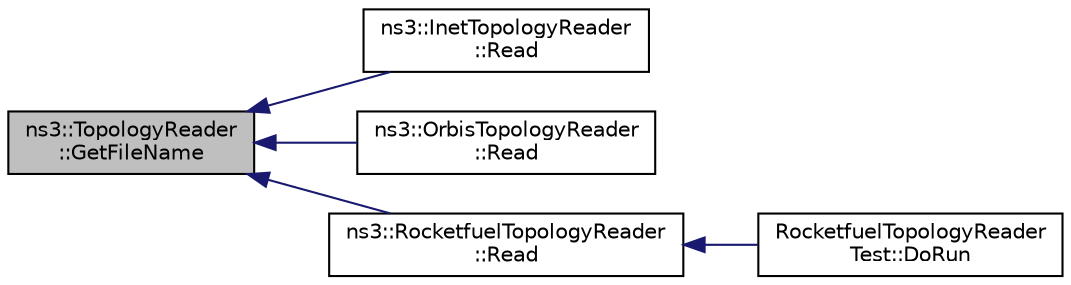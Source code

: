 digraph "ns3::TopologyReader::GetFileName"
{
  edge [fontname="Helvetica",fontsize="10",labelfontname="Helvetica",labelfontsize="10"];
  node [fontname="Helvetica",fontsize="10",shape=record];
  rankdir="LR";
  Node1 [label="ns3::TopologyReader\l::GetFileName",height=0.2,width=0.4,color="black", fillcolor="grey75", style="filled", fontcolor="black"];
  Node1 -> Node2 [dir="back",color="midnightblue",fontsize="10",style="solid"];
  Node2 [label="ns3::InetTopologyReader\l::Read",height=0.2,width=0.4,color="black", fillcolor="white", style="filled",URL="$d5/d88/classns3_1_1InetTopologyReader.html#adde06adec25a365b75c966d7ee97b932",tooltip="Main topology reading function. "];
  Node1 -> Node3 [dir="back",color="midnightblue",fontsize="10",style="solid"];
  Node3 [label="ns3::OrbisTopologyReader\l::Read",height=0.2,width=0.4,color="black", fillcolor="white", style="filled",URL="$d8/dd9/classns3_1_1OrbisTopologyReader.html#afcf2cc29dc07e5a787a63e2a6e807a1a",tooltip="Main topology reading function. "];
  Node1 -> Node4 [dir="back",color="midnightblue",fontsize="10",style="solid"];
  Node4 [label="ns3::RocketfuelTopologyReader\l::Read",height=0.2,width=0.4,color="black", fillcolor="white", style="filled",URL="$d6/d12/classns3_1_1RocketfuelTopologyReader.html#aecde048f1ebfdce6e886cba1a798f0b1",tooltip="Main topology reading function. "];
  Node4 -> Node5 [dir="back",color="midnightblue",fontsize="10",style="solid"];
  Node5 [label="RocketfuelTopologyReader\lTest::DoRun",height=0.2,width=0.4,color="black", fillcolor="white", style="filled",URL="$dc/df6/classRocketfuelTopologyReaderTest.html#a5e947257785045c8f59f6f1ee382a6a1",tooltip="Implementation to actually run this TestCase. "];
}
